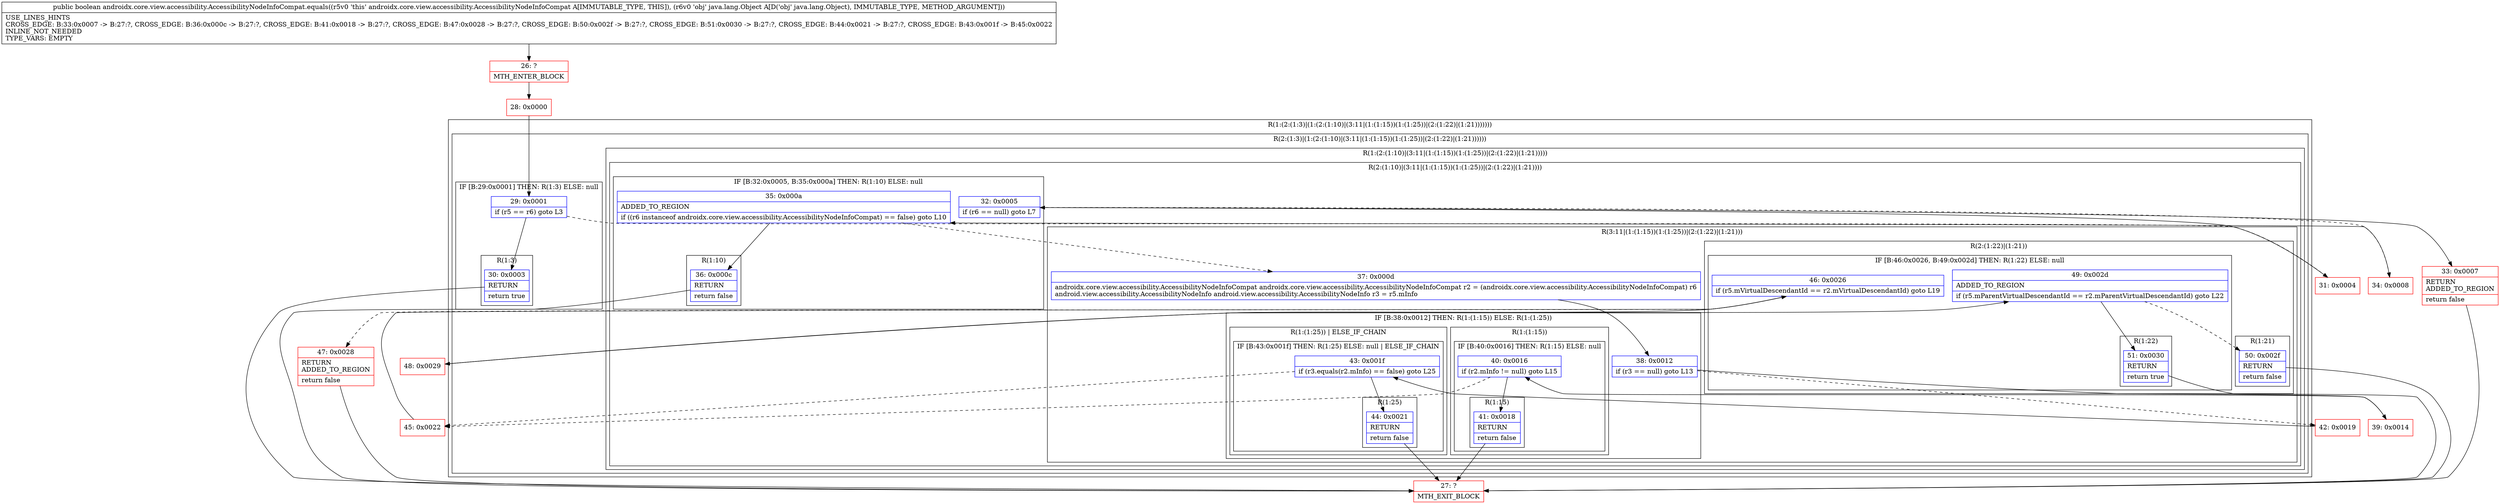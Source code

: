 digraph "CFG forandroidx.core.view.accessibility.AccessibilityNodeInfoCompat.equals(Ljava\/lang\/Object;)Z" {
subgraph cluster_Region_1654687869 {
label = "R(1:(2:(1:3)|(1:(2:(1:10)|(3:11|(1:(1:15))(1:(1:25))|(2:(1:22)|(1:21)))))))";
node [shape=record,color=blue];
subgraph cluster_Region_502298691 {
label = "R(2:(1:3)|(1:(2:(1:10)|(3:11|(1:(1:15))(1:(1:25))|(2:(1:22)|(1:21))))))";
node [shape=record,color=blue];
subgraph cluster_IfRegion_1832530244 {
label = "IF [B:29:0x0001] THEN: R(1:3) ELSE: null";
node [shape=record,color=blue];
Node_29 [shape=record,label="{29\:\ 0x0001|if (r5 == r6) goto L3\l}"];
subgraph cluster_Region_1024951736 {
label = "R(1:3)";
node [shape=record,color=blue];
Node_30 [shape=record,label="{30\:\ 0x0003|RETURN\l|return true\l}"];
}
}
subgraph cluster_Region_1536299271 {
label = "R(1:(2:(1:10)|(3:11|(1:(1:15))(1:(1:25))|(2:(1:22)|(1:21)))))";
node [shape=record,color=blue];
subgraph cluster_Region_1170102358 {
label = "R(2:(1:10)|(3:11|(1:(1:15))(1:(1:25))|(2:(1:22)|(1:21))))";
node [shape=record,color=blue];
subgraph cluster_IfRegion_2041766324 {
label = "IF [B:32:0x0005, B:35:0x000a] THEN: R(1:10) ELSE: null";
node [shape=record,color=blue];
Node_32 [shape=record,label="{32\:\ 0x0005|if (r6 == null) goto L7\l}"];
Node_35 [shape=record,label="{35\:\ 0x000a|ADDED_TO_REGION\l|if ((r6 instanceof androidx.core.view.accessibility.AccessibilityNodeInfoCompat) == false) goto L10\l}"];
subgraph cluster_Region_2022281599 {
label = "R(1:10)";
node [shape=record,color=blue];
Node_36 [shape=record,label="{36\:\ 0x000c|RETURN\l|return false\l}"];
}
}
subgraph cluster_Region_989814265 {
label = "R(3:11|(1:(1:15))(1:(1:25))|(2:(1:22)|(1:21)))";
node [shape=record,color=blue];
Node_37 [shape=record,label="{37\:\ 0x000d|androidx.core.view.accessibility.AccessibilityNodeInfoCompat androidx.core.view.accessibility.AccessibilityNodeInfoCompat r2 = (androidx.core.view.accessibility.AccessibilityNodeInfoCompat) r6\landroid.view.accessibility.AccessibilityNodeInfo android.view.accessibility.AccessibilityNodeInfo r3 = r5.mInfo\l}"];
subgraph cluster_IfRegion_546773701 {
label = "IF [B:38:0x0012] THEN: R(1:(1:15)) ELSE: R(1:(1:25))";
node [shape=record,color=blue];
Node_38 [shape=record,label="{38\:\ 0x0012|if (r3 == null) goto L13\l}"];
subgraph cluster_Region_869838144 {
label = "R(1:(1:15))";
node [shape=record,color=blue];
subgraph cluster_IfRegion_168454433 {
label = "IF [B:40:0x0016] THEN: R(1:15) ELSE: null";
node [shape=record,color=blue];
Node_40 [shape=record,label="{40\:\ 0x0016|if (r2.mInfo != null) goto L15\l}"];
subgraph cluster_Region_76758917 {
label = "R(1:15)";
node [shape=record,color=blue];
Node_41 [shape=record,label="{41\:\ 0x0018|RETURN\l|return false\l}"];
}
}
}
subgraph cluster_Region_1791148514 {
label = "R(1:(1:25)) | ELSE_IF_CHAIN\l";
node [shape=record,color=blue];
subgraph cluster_IfRegion_1634265729 {
label = "IF [B:43:0x001f] THEN: R(1:25) ELSE: null | ELSE_IF_CHAIN\l";
node [shape=record,color=blue];
Node_43 [shape=record,label="{43\:\ 0x001f|if (r3.equals(r2.mInfo) == false) goto L25\l}"];
subgraph cluster_Region_1593096108 {
label = "R(1:25)";
node [shape=record,color=blue];
Node_44 [shape=record,label="{44\:\ 0x0021|RETURN\l|return false\l}"];
}
}
}
}
subgraph cluster_Region_682668959 {
label = "R(2:(1:22)|(1:21))";
node [shape=record,color=blue];
subgraph cluster_IfRegion_1615303585 {
label = "IF [B:46:0x0026, B:49:0x002d] THEN: R(1:22) ELSE: null";
node [shape=record,color=blue];
Node_46 [shape=record,label="{46\:\ 0x0026|if (r5.mVirtualDescendantId == r2.mVirtualDescendantId) goto L19\l}"];
Node_49 [shape=record,label="{49\:\ 0x002d|ADDED_TO_REGION\l|if (r5.mParentVirtualDescendantId == r2.mParentVirtualDescendantId) goto L22\l}"];
subgraph cluster_Region_893570587 {
label = "R(1:22)";
node [shape=record,color=blue];
Node_51 [shape=record,label="{51\:\ 0x0030|RETURN\l|return true\l}"];
}
}
subgraph cluster_Region_1232323712 {
label = "R(1:21)";
node [shape=record,color=blue];
Node_50 [shape=record,label="{50\:\ 0x002f|RETURN\l|return false\l}"];
}
}
}
}
}
}
}
Node_26 [shape=record,color=red,label="{26\:\ ?|MTH_ENTER_BLOCK\l}"];
Node_28 [shape=record,color=red,label="{28\:\ 0x0000}"];
Node_27 [shape=record,color=red,label="{27\:\ ?|MTH_EXIT_BLOCK\l}"];
Node_31 [shape=record,color=red,label="{31\:\ 0x0004}"];
Node_33 [shape=record,color=red,label="{33\:\ 0x0007|RETURN\lADDED_TO_REGION\l|return false\l}"];
Node_34 [shape=record,color=red,label="{34\:\ 0x0008}"];
Node_39 [shape=record,color=red,label="{39\:\ 0x0014}"];
Node_45 [shape=record,color=red,label="{45\:\ 0x0022}"];
Node_47 [shape=record,color=red,label="{47\:\ 0x0028|RETURN\lADDED_TO_REGION\l|return false\l}"];
Node_48 [shape=record,color=red,label="{48\:\ 0x0029}"];
Node_42 [shape=record,color=red,label="{42\:\ 0x0019}"];
MethodNode[shape=record,label="{public boolean androidx.core.view.accessibility.AccessibilityNodeInfoCompat.equals((r5v0 'this' androidx.core.view.accessibility.AccessibilityNodeInfoCompat A[IMMUTABLE_TYPE, THIS]), (r6v0 'obj' java.lang.Object A[D('obj' java.lang.Object), IMMUTABLE_TYPE, METHOD_ARGUMENT]))  | USE_LINES_HINTS\lCROSS_EDGE: B:33:0x0007 \-\> B:27:?, CROSS_EDGE: B:36:0x000c \-\> B:27:?, CROSS_EDGE: B:41:0x0018 \-\> B:27:?, CROSS_EDGE: B:47:0x0028 \-\> B:27:?, CROSS_EDGE: B:50:0x002f \-\> B:27:?, CROSS_EDGE: B:51:0x0030 \-\> B:27:?, CROSS_EDGE: B:44:0x0021 \-\> B:27:?, CROSS_EDGE: B:43:0x001f \-\> B:45:0x0022\lINLINE_NOT_NEEDED\lTYPE_VARS: EMPTY\l}"];
MethodNode -> Node_26;Node_29 -> Node_30;
Node_29 -> Node_31[style=dashed];
Node_30 -> Node_27;
Node_32 -> Node_33;
Node_32 -> Node_34[style=dashed];
Node_35 -> Node_36;
Node_35 -> Node_37[style=dashed];
Node_36 -> Node_27;
Node_37 -> Node_38;
Node_38 -> Node_39;
Node_38 -> Node_42[style=dashed];
Node_40 -> Node_41;
Node_40 -> Node_45[style=dashed];
Node_41 -> Node_27;
Node_43 -> Node_44;
Node_43 -> Node_45[style=dashed];
Node_44 -> Node_27;
Node_46 -> Node_47[style=dashed];
Node_46 -> Node_48;
Node_49 -> Node_50[style=dashed];
Node_49 -> Node_51;
Node_51 -> Node_27;
Node_50 -> Node_27;
Node_26 -> Node_28;
Node_28 -> Node_29;
Node_31 -> Node_32;
Node_33 -> Node_27;
Node_34 -> Node_35;
Node_39 -> Node_40;
Node_45 -> Node_46;
Node_47 -> Node_27;
Node_48 -> Node_49;
Node_42 -> Node_43;
}

